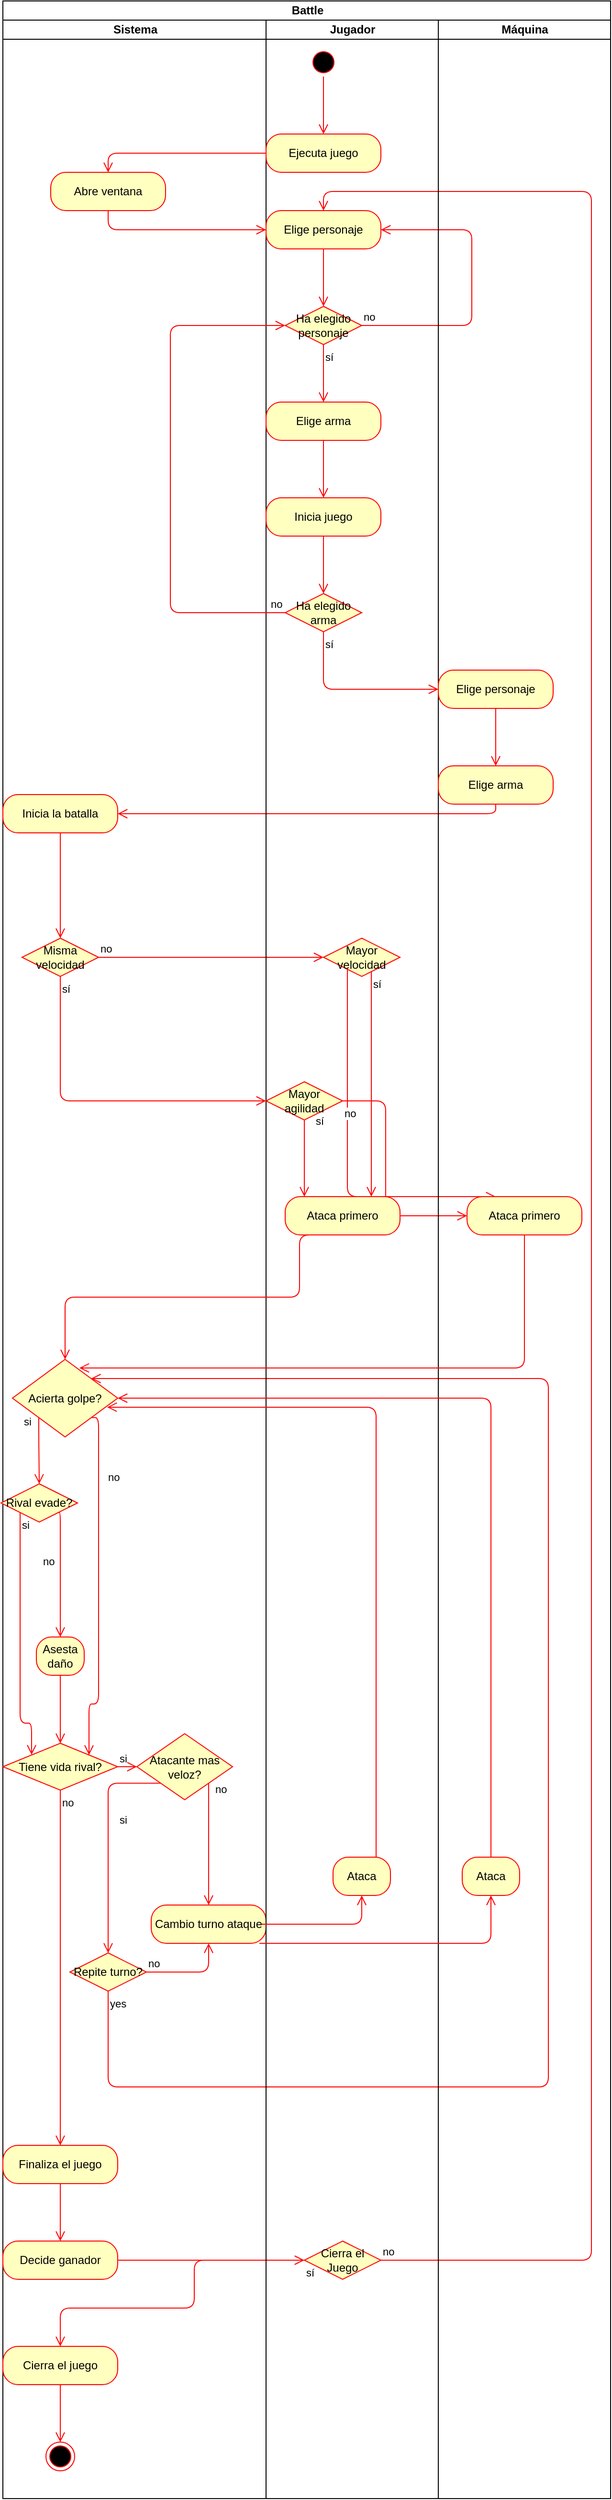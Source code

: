 <mxfile version="14.6.3" type="device"><diagram id="pxODHPGVUQoH9kyLXu5o" name="Page-1"><mxGraphModel dx="2591" dy="2391" grid="1" gridSize="10" guides="1" tooltips="1" connect="1" arrows="1" fold="1" page="1" pageScale="1" pageWidth="1169" pageHeight="827" math="0" shadow="0"><root><mxCell id="0"/><mxCell id="1" parent="0"/><mxCell id="GdMVYTMZBRr1vW6U2CkV-1" value="Battle" style="swimlane;html=1;childLayout=stackLayout;resizeParent=1;resizeParentMax=0;startSize=20;" parent="1" vertex="1"><mxGeometry x="-678" y="-1640" width="635" height="2609" as="geometry"/></mxCell><mxCell id="GdMVYTMZBRr1vW6U2CkV-63" value="" style="edgeStyle=orthogonalEdgeStyle;html=1;verticalAlign=bottom;endArrow=open;endSize=8;strokeColor=#ff0000;" parent="GdMVYTMZBRr1vW6U2CkV-1" source="GdMVYTMZBRr1vW6U2CkV-10" target="GdMVYTMZBRr1vW6U2CkV-41" edge="1"><mxGeometry relative="1" as="geometry"><mxPoint x="60" y="2440" as="targetPoint"/></mxGeometry></mxCell><mxCell id="GdMVYTMZBRr1vW6U2CkV-64" value="sí" style="edgeStyle=orthogonalEdgeStyle;html=1;align=left;verticalAlign=top;endArrow=open;endSize=8;strokeColor=#ff0000;entryX=0.5;entryY=0;entryDx=0;entryDy=0;" parent="GdMVYTMZBRr1vW6U2CkV-1" source="GdMVYTMZBRr1vW6U2CkV-41" target="GdMVYTMZBRr1vW6U2CkV-12" edge="1"><mxGeometry x="-1" relative="1" as="geometry"><mxPoint x="200" y="2440" as="targetPoint"/><Array as="points"><mxPoint x="200" y="2410"/><mxPoint x="60" y="2410"/></Array></mxGeometry></mxCell><mxCell id="GdMVYTMZBRr1vW6U2CkV-53" value="" style="edgeStyle=orthogonalEdgeStyle;html=1;verticalAlign=bottom;endArrow=open;endSize=8;strokeColor=#ff0000;" parent="GdMVYTMZBRr1vW6U2CkV-1" source="GdMVYTMZBRr1vW6U2CkV-17" target="GdMVYTMZBRr1vW6U2CkV-3" edge="1"><mxGeometry relative="1" as="geometry"><mxPoint x="120" y="209" as="targetPoint"/><Array as="points"><mxPoint x="110" y="159"/></Array></mxGeometry></mxCell><mxCell id="GdMVYTMZBRr1vW6U2CkV-54" value="" style="edgeStyle=orthogonalEdgeStyle;html=1;verticalAlign=bottom;endArrow=open;endSize=8;strokeColor=#ff0000;entryX=0;entryY=0.5;entryDx=0;entryDy=0;" parent="GdMVYTMZBRr1vW6U2CkV-1" source="GdMVYTMZBRr1vW6U2CkV-3" target="GdMVYTMZBRr1vW6U2CkV-18" edge="1"><mxGeometry relative="1" as="geometry"><mxPoint x="60" y="289" as="targetPoint"/><Array as="points"><mxPoint x="110" y="239"/></Array></mxGeometry></mxCell><mxCell id="GdMVYTMZBRr1vW6U2CkV-55" value="sí" style="edgeStyle=orthogonalEdgeStyle;html=1;align=left;verticalAlign=top;endArrow=open;endSize=8;strokeColor=#ff0000;entryX=0;entryY=0.5;entryDx=0;entryDy=0;" parent="GdMVYTMZBRr1vW6U2CkV-1" source="GdMVYTMZBRr1vW6U2CkV-30" target="GdMVYTMZBRr1vW6U2CkV-44" edge="1"><mxGeometry x="-1" relative="1" as="geometry"><mxPoint x="260" y="819" as="targetPoint"/><Array as="points"><mxPoint x="335" y="719"/></Array></mxGeometry></mxCell><mxCell id="GdMVYTMZBRr1vW6U2CkV-56" value="no" style="edgeStyle=orthogonalEdgeStyle;html=1;align=left;verticalAlign=bottom;endArrow=open;endSize=8;strokeColor=#ff0000;entryX=0;entryY=0.5;entryDx=0;entryDy=0;" parent="GdMVYTMZBRr1vW6U2CkV-1" source="GdMVYTMZBRr1vW6U2CkV-6" target="GdMVYTMZBRr1vW6U2CkV-32" edge="1"><mxGeometry x="-1" relative="1" as="geometry"><mxPoint x="140" y="1059" as="targetPoint"/></mxGeometry></mxCell><mxCell id="GdMVYTMZBRr1vW6U2CkV-57" value="no" style="edgeStyle=orthogonalEdgeStyle;html=1;align=left;verticalAlign=bottom;endArrow=open;endSize=8;strokeColor=#ff0000;entryX=0.25;entryY=0;entryDx=0;entryDy=0;" parent="GdMVYTMZBRr1vW6U2CkV-1" source="GdMVYTMZBRr1vW6U2CkV-32" target="GdMVYTMZBRr1vW6U2CkV-48" edge="1"><mxGeometry x="-1" y="14" relative="1" as="geometry"><mxPoint x="360" y="1189" as="targetPoint"/><Array as="points"><mxPoint x="360" y="999"/><mxPoint x="360" y="1249"/></Array><mxPoint x="-10" y="4" as="offset"/></mxGeometry></mxCell><mxCell id="GdMVYTMZBRr1vW6U2CkV-58" value="no" style="edgeStyle=orthogonalEdgeStyle;html=1;align=left;verticalAlign=top;endArrow=open;endSize=8;strokeColor=#ff0000;" parent="GdMVYTMZBRr1vW6U2CkV-1" source="GdMVYTMZBRr1vW6U2CkV-35" target="GdMVYTMZBRr1vW6U2CkV-48" edge="1"><mxGeometry x="-1" relative="1" as="geometry"><mxPoint x="310" y="1219" as="targetPoint"/><Array as="points"><mxPoint x="400" y="1149"/></Array></mxGeometry></mxCell><mxCell id="GdMVYTMZBRr1vW6U2CkV-47" value="" style="edgeStyle=orthogonalEdgeStyle;html=1;verticalAlign=bottom;endArrow=open;endSize=8;strokeColor=#ff0000;entryX=1;entryY=0.5;entryDx=0;entryDy=0;" parent="GdMVYTMZBRr1vW6U2CkV-1" source="GdMVYTMZBRr1vW6U2CkV-46" target="GdMVYTMZBRr1vW6U2CkV-4" edge="1"><mxGeometry relative="1" as="geometry"><mxPoint x="150" y="889" as="targetPoint"/><Array as="points"><mxPoint x="340" y="849"/><mxPoint x="120" y="849"/></Array></mxGeometry></mxCell><mxCell id="GdMVYTMZBRr1vW6U2CkV-2" value="Sistema" style="swimlane;html=1;startSize=20;" parent="GdMVYTMZBRr1vW6U2CkV-1" vertex="1"><mxGeometry y="20" width="275" height="2589" as="geometry"/></mxCell><mxCell id="GdMVYTMZBRr1vW6U2CkV-3" value="Abre ventana" style="rounded=1;whiteSpace=wrap;html=1;arcSize=40;fontColor=#000000;fillColor=#ffffc0;strokeColor=#ff0000;" parent="GdMVYTMZBRr1vW6U2CkV-2" vertex="1"><mxGeometry x="50" y="159" width="120" height="40" as="geometry"/></mxCell><mxCell id="GdMVYTMZBRr1vW6U2CkV-4" value="Inicia la batalla" style="rounded=1;whiteSpace=wrap;html=1;arcSize=40;fontColor=#000000;fillColor=#ffffc0;strokeColor=#ff0000;" parent="GdMVYTMZBRr1vW6U2CkV-2" vertex="1"><mxGeometry y="809" width="120" height="40" as="geometry"/></mxCell><mxCell id="GdMVYTMZBRr1vW6U2CkV-5" value="" style="edgeStyle=orthogonalEdgeStyle;html=1;verticalAlign=bottom;endArrow=open;endSize=8;strokeColor=#ff0000;entryX=0.5;entryY=0;entryDx=0;entryDy=0;" parent="GdMVYTMZBRr1vW6U2CkV-2" source="GdMVYTMZBRr1vW6U2CkV-4" target="GdMVYTMZBRr1vW6U2CkV-6" edge="1"><mxGeometry relative="1" as="geometry"><mxPoint x="60" y="1009" as="targetPoint"/></mxGeometry></mxCell><mxCell id="GdMVYTMZBRr1vW6U2CkV-6" value="Misma&lt;br&gt;velocidad" style="rhombus;whiteSpace=wrap;html=1;fillColor=#ffffc0;strokeColor=#ff0000;" parent="GdMVYTMZBRr1vW6U2CkV-2" vertex="1"><mxGeometry x="20" y="959" width="80" height="40" as="geometry"/></mxCell><mxCell id="GdMVYTMZBRr1vW6U2CkV-8" value="Finaliza el juego" style="rounded=1;whiteSpace=wrap;html=1;arcSize=40;fontColor=#000000;fillColor=#ffffc0;strokeColor=#ff0000;" parent="GdMVYTMZBRr1vW6U2CkV-2" vertex="1"><mxGeometry y="2220" width="120" height="40" as="geometry"/></mxCell><mxCell id="GdMVYTMZBRr1vW6U2CkV-9" value="" style="edgeStyle=orthogonalEdgeStyle;html=1;verticalAlign=bottom;endArrow=open;endSize=8;strokeColor=#ff0000;" parent="GdMVYTMZBRr1vW6U2CkV-2" source="GdMVYTMZBRr1vW6U2CkV-8" edge="1"><mxGeometry relative="1" as="geometry"><mxPoint x="60" y="2320" as="targetPoint"/></mxGeometry></mxCell><mxCell id="GdMVYTMZBRr1vW6U2CkV-10" value="Decide ganador" style="rounded=1;whiteSpace=wrap;html=1;arcSize=40;fontColor=#000000;fillColor=#ffffc0;strokeColor=#ff0000;" parent="GdMVYTMZBRr1vW6U2CkV-2" vertex="1"><mxGeometry y="2320" width="120" height="40" as="geometry"/></mxCell><mxCell id="GdMVYTMZBRr1vW6U2CkV-11" value="" style="ellipse;html=1;shape=endState;fillColor=#000000;strokeColor=#ff0000;" parent="GdMVYTMZBRr1vW6U2CkV-2" vertex="1"><mxGeometry x="45" y="2530" width="30" height="30" as="geometry"/></mxCell><mxCell id="GdMVYTMZBRr1vW6U2CkV-12" value="Cierra el juego" style="rounded=1;whiteSpace=wrap;html=1;arcSize=40;fontColor=#000000;fillColor=#ffffc0;strokeColor=#ff0000;" parent="GdMVYTMZBRr1vW6U2CkV-2" vertex="1"><mxGeometry y="2430" width="120" height="40" as="geometry"/></mxCell><mxCell id="GdMVYTMZBRr1vW6U2CkV-13" value="" style="edgeStyle=orthogonalEdgeStyle;html=1;verticalAlign=bottom;endArrow=open;endSize=8;strokeColor=#ff0000;" parent="GdMVYTMZBRr1vW6U2CkV-2" source="GdMVYTMZBRr1vW6U2CkV-12" edge="1"><mxGeometry relative="1" as="geometry"><mxPoint x="60" y="2530" as="targetPoint"/></mxGeometry></mxCell><mxCell id="GdMVYTMZBRr1vW6U2CkV-67" style="edgeStyle=orthogonalEdgeStyle;rounded=0;orthogonalLoop=1;jettySize=auto;html=1;exitX=0.5;exitY=1;exitDx=0;exitDy=0;" parent="GdMVYTMZBRr1vW6U2CkV-2" source="GdMVYTMZBRr1vW6U2CkV-6" target="GdMVYTMZBRr1vW6U2CkV-6" edge="1"><mxGeometry relative="1" as="geometry"/></mxCell><mxCell id="GdMVYTMZBRr1vW6U2CkV-79" value="Acierta golpe?" style="rhombus;whiteSpace=wrap;html=1;fillColor=#ffffc0;strokeColor=#ff0000;" parent="GdMVYTMZBRr1vW6U2CkV-2" vertex="1"><mxGeometry x="10" y="1399" width="110" height="81" as="geometry"/></mxCell><mxCell id="GdMVYTMZBRr1vW6U2CkV-92" value="Asesta daño" style="rounded=1;whiteSpace=wrap;html=1;arcSize=40;fontColor=#000000;fillColor=#ffffc0;strokeColor=#ff0000;" parent="GdMVYTMZBRr1vW6U2CkV-2" vertex="1"><mxGeometry x="35" y="1689" width="50" height="40" as="geometry"/></mxCell><mxCell id="GdMVYTMZBRr1vW6U2CkV-94" value="Tiene vida rival?" style="rhombus;whiteSpace=wrap;html=1;fillColor=#ffffc0;strokeColor=#ff0000;" parent="GdMVYTMZBRr1vW6U2CkV-2" vertex="1"><mxGeometry y="1800" width="120" height="49" as="geometry"/></mxCell><mxCell id="GdMVYTMZBRr1vW6U2CkV-96" value="no" style="edgeStyle=orthogonalEdgeStyle;html=1;align=left;verticalAlign=top;endArrow=open;endSize=8;strokeColor=#ff0000;entryX=0.5;entryY=0;entryDx=0;entryDy=0;" parent="GdMVYTMZBRr1vW6U2CkV-2" source="GdMVYTMZBRr1vW6U2CkV-94" target="GdMVYTMZBRr1vW6U2CkV-8" edge="1"><mxGeometry x="-1" relative="1" as="geometry"><mxPoint x="75" y="1909" as="targetPoint"/></mxGeometry></mxCell><mxCell id="GdMVYTMZBRr1vW6U2CkV-93" value="" style="edgeStyle=orthogonalEdgeStyle;html=1;verticalAlign=bottom;endArrow=open;endSize=8;strokeColor=#ff0000;entryX=0.5;entryY=0;entryDx=0;entryDy=0;" parent="GdMVYTMZBRr1vW6U2CkV-2" source="GdMVYTMZBRr1vW6U2CkV-92" target="GdMVYTMZBRr1vW6U2CkV-94" edge="1"><mxGeometry relative="1" as="geometry"><mxPoint x="90" y="1779" as="targetPoint"/><Array as="points"><mxPoint x="60" y="1779"/><mxPoint x="60" y="1779"/></Array></mxGeometry></mxCell><mxCell id="GdMVYTMZBRr1vW6U2CkV-85" value="no" style="edgeStyle=orthogonalEdgeStyle;html=1;align=left;verticalAlign=bottom;endArrow=open;endSize=8;strokeColor=#ff0000;exitX=1;exitY=1;exitDx=0;exitDy=0;entryX=1;entryY=0;entryDx=0;entryDy=0;" parent="GdMVYTMZBRr1vW6U2CkV-2" source="GdMVYTMZBRr1vW6U2CkV-79" target="GdMVYTMZBRr1vW6U2CkV-94" edge="1"><mxGeometry x="-0.576" y="8" relative="1" as="geometry"><mxPoint x="203" y="1759" as="targetPoint"/><mxPoint x="450" y="1649" as="sourcePoint"/><Array as="points"><mxPoint x="100" y="1460"/><mxPoint x="100" y="1759"/><mxPoint x="90" y="1759"/></Array><mxPoint as="offset"/></mxGeometry></mxCell><mxCell id="GdMVYTMZBRr1vW6U2CkV-97" value="Atacante mas veloz?" style="rhombus;whiteSpace=wrap;html=1;fillColor=#ffffc0;strokeColor=#ff0000;" parent="GdMVYTMZBRr1vW6U2CkV-2" vertex="1"><mxGeometry x="140" y="1790" width="100" height="69" as="geometry"/></mxCell><mxCell id="GdMVYTMZBRr1vW6U2CkV-95" value="si" style="edgeStyle=orthogonalEdgeStyle;html=1;align=left;verticalAlign=bottom;endArrow=open;endSize=8;strokeColor=#ff0000;entryX=0;entryY=0.5;entryDx=0;entryDy=0;" parent="GdMVYTMZBRr1vW6U2CkV-2" source="GdMVYTMZBRr1vW6U2CkV-94" target="GdMVYTMZBRr1vW6U2CkV-97" edge="1"><mxGeometry x="-1" relative="1" as="geometry"><mxPoint x="260" y="1829" as="targetPoint"/><Array as="points"><mxPoint x="140" y="1825"/><mxPoint x="140" y="1825"/></Array></mxGeometry></mxCell><mxCell id="GdMVYTMZBRr1vW6U2CkV-102" value="Cambio turno ataque" style="rounded=1;whiteSpace=wrap;html=1;arcSize=40;fontColor=#000000;fillColor=#ffffc0;strokeColor=#ff0000;" parent="GdMVYTMZBRr1vW6U2CkV-2" vertex="1"><mxGeometry x="155" y="1969" width="120" height="40" as="geometry"/></mxCell><mxCell id="GdMVYTMZBRr1vW6U2CkV-98" value="no" style="edgeStyle=orthogonalEdgeStyle;html=1;align=left;verticalAlign=bottom;endArrow=open;endSize=8;strokeColor=#ff0000;exitX=1;exitY=1;exitDx=0;exitDy=0;" parent="GdMVYTMZBRr1vW6U2CkV-2" source="GdMVYTMZBRr1vW6U2CkV-97" target="GdMVYTMZBRr1vW6U2CkV-102" edge="1"><mxGeometry x="-0.766" y="5" relative="1" as="geometry"><mxPoint x="215" y="1989" as="targetPoint"/><Array as="points"><mxPoint x="215" y="1969"/></Array><mxPoint as="offset"/></mxGeometry></mxCell><mxCell id="GdMVYTMZBRr1vW6U2CkV-109" value="Repite turno?" style="rhombus;whiteSpace=wrap;html=1;fillColor=#ffffc0;strokeColor=#ff0000;" parent="GdMVYTMZBRr1vW6U2CkV-2" vertex="1"><mxGeometry x="70" y="2019" width="80" height="40" as="geometry"/></mxCell><mxCell id="GdMVYTMZBRr1vW6U2CkV-110" value="no" style="edgeStyle=orthogonalEdgeStyle;html=1;align=left;verticalAlign=bottom;endArrow=open;endSize=8;strokeColor=#ff0000;entryX=0.5;entryY=1;entryDx=0;entryDy=0;" parent="GdMVYTMZBRr1vW6U2CkV-2" source="GdMVYTMZBRr1vW6U2CkV-109" target="GdMVYTMZBRr1vW6U2CkV-102" edge="1"><mxGeometry x="-1" relative="1" as="geometry"><mxPoint x="250" y="2019" as="targetPoint"/></mxGeometry></mxCell><mxCell id="GdMVYTMZBRr1vW6U2CkV-111" value="yes" style="edgeStyle=orthogonalEdgeStyle;html=1;align=left;verticalAlign=top;endArrow=open;endSize=8;strokeColor=#ff0000;" parent="GdMVYTMZBRr1vW6U2CkV-2" source="GdMVYTMZBRr1vW6U2CkV-109" target="GdMVYTMZBRr1vW6U2CkV-79" edge="1"><mxGeometry x="-1" relative="1" as="geometry"><mxPoint x="560" y="1429" as="targetPoint"/><Array as="points"><mxPoint x="110" y="2159"/><mxPoint x="570" y="2159"/><mxPoint x="570" y="1419"/></Array><mxPoint as="offset"/></mxGeometry></mxCell><mxCell id="GdMVYTMZBRr1vW6U2CkV-99" value="si" style="edgeStyle=orthogonalEdgeStyle;html=1;align=left;verticalAlign=top;endArrow=open;endSize=8;strokeColor=#ff0000;exitX=0;exitY=1;exitDx=0;exitDy=0;" parent="GdMVYTMZBRr1vW6U2CkV-2" source="GdMVYTMZBRr1vW6U2CkV-97" target="GdMVYTMZBRr1vW6U2CkV-109" edge="1"><mxGeometry x="-0.309" y="10" relative="1" as="geometry"><mxPoint x="110" y="2019" as="targetPoint"/><Array as="points"><mxPoint x="110" y="1842"/><mxPoint x="110" y="1959"/></Array><mxPoint as="offset"/></mxGeometry></mxCell><mxCell id="GdMVYTMZBRr1vW6U2CkV-14" value="Jugador" style="swimlane;html=1;startSize=20;" parent="GdMVYTMZBRr1vW6U2CkV-1" vertex="1"><mxGeometry x="275" y="20" width="180" height="2589" as="geometry"/></mxCell><mxCell id="GdMVYTMZBRr1vW6U2CkV-15" value="" style="ellipse;html=1;shape=startState;fillColor=#000000;strokeColor=#ff0000;" parent="GdMVYTMZBRr1vW6U2CkV-14" vertex="1"><mxGeometry x="45" y="29" width="30" height="30" as="geometry"/></mxCell><mxCell id="GdMVYTMZBRr1vW6U2CkV-16" value="" style="edgeStyle=orthogonalEdgeStyle;html=1;verticalAlign=bottom;endArrow=open;endSize=8;strokeColor=#ff0000;" parent="GdMVYTMZBRr1vW6U2CkV-14" source="GdMVYTMZBRr1vW6U2CkV-15" edge="1"><mxGeometry relative="1" as="geometry"><mxPoint x="60" y="119" as="targetPoint"/></mxGeometry></mxCell><mxCell id="GdMVYTMZBRr1vW6U2CkV-17" value="Ejecuta juego" style="rounded=1;whiteSpace=wrap;html=1;arcSize=40;fontColor=#000000;fillColor=#ffffc0;strokeColor=#ff0000;" parent="GdMVYTMZBRr1vW6U2CkV-14" vertex="1"><mxGeometry y="119" width="120" height="40" as="geometry"/></mxCell><mxCell id="GdMVYTMZBRr1vW6U2CkV-18" value="Elige personaje" style="rounded=1;whiteSpace=wrap;html=1;arcSize=40;fontColor=#000000;fillColor=#ffffc0;strokeColor=#ff0000;" parent="GdMVYTMZBRr1vW6U2CkV-14" vertex="1"><mxGeometry y="199" width="120" height="40" as="geometry"/></mxCell><mxCell id="GdMVYTMZBRr1vW6U2CkV-19" value="" style="edgeStyle=orthogonalEdgeStyle;html=1;verticalAlign=bottom;endArrow=open;endSize=8;strokeColor=#ff0000;" parent="GdMVYTMZBRr1vW6U2CkV-14" source="GdMVYTMZBRr1vW6U2CkV-18" edge="1"><mxGeometry relative="1" as="geometry"><mxPoint x="60" y="299" as="targetPoint"/></mxGeometry></mxCell><mxCell id="GdMVYTMZBRr1vW6U2CkV-22" value="Ha elegido&lt;br&gt;personaje" style="rhombus;whiteSpace=wrap;html=1;fillColor=#ffffc0;strokeColor=#ff0000;" parent="GdMVYTMZBRr1vW6U2CkV-14" vertex="1"><mxGeometry x="20" y="299" width="80" height="40" as="geometry"/></mxCell><mxCell id="GdMVYTMZBRr1vW6U2CkV-23" value="no" style="edgeStyle=orthogonalEdgeStyle;html=1;align=left;verticalAlign=bottom;endArrow=open;endSize=8;strokeColor=#ff0000;entryX=1;entryY=0.5;entryDx=0;entryDy=0;" parent="GdMVYTMZBRr1vW6U2CkV-14" source="GdMVYTMZBRr1vW6U2CkV-22" target="GdMVYTMZBRr1vW6U2CkV-18" edge="1"><mxGeometry x="-1" relative="1" as="geometry"><mxPoint x="145" y="209" as="targetPoint"/><Array as="points"><mxPoint x="215" y="319"/><mxPoint x="215" y="219"/></Array></mxGeometry></mxCell><mxCell id="GdMVYTMZBRr1vW6U2CkV-24" value="sí" style="edgeStyle=orthogonalEdgeStyle;html=1;align=left;verticalAlign=top;endArrow=open;endSize=8;strokeColor=#ff0000;entryX=0.5;entryY=0;entryDx=0;entryDy=0;" parent="GdMVYTMZBRr1vW6U2CkV-14" source="GdMVYTMZBRr1vW6U2CkV-22" target="GdMVYTMZBRr1vW6U2CkV-65" edge="1"><mxGeometry x="-1" relative="1" as="geometry"><mxPoint x="60" y="389" as="targetPoint"/></mxGeometry></mxCell><mxCell id="GdMVYTMZBRr1vW6U2CkV-25" value="Inicia juego" style="rounded=1;whiteSpace=wrap;html=1;arcSize=40;fontColor=#000000;fillColor=#ffffc0;strokeColor=#ff0000;" parent="GdMVYTMZBRr1vW6U2CkV-14" vertex="1"><mxGeometry y="499" width="120" height="40" as="geometry"/></mxCell><mxCell id="GdMVYTMZBRr1vW6U2CkV-26" value="" style="edgeStyle=orthogonalEdgeStyle;html=1;verticalAlign=bottom;endArrow=open;endSize=8;strokeColor=#ff0000;" parent="GdMVYTMZBRr1vW6U2CkV-14" source="GdMVYTMZBRr1vW6U2CkV-25" edge="1"><mxGeometry relative="1" as="geometry"><mxPoint x="60" y="599" as="targetPoint"/></mxGeometry></mxCell><mxCell id="GdMVYTMZBRr1vW6U2CkV-30" value="Ha elegido&lt;br&gt;arma" style="rhombus;whiteSpace=wrap;html=1;fillColor=#ffffc0;strokeColor=#ff0000;" parent="GdMVYTMZBRr1vW6U2CkV-14" vertex="1"><mxGeometry x="20" y="599" width="80" height="40" as="geometry"/></mxCell><mxCell id="GdMVYTMZBRr1vW6U2CkV-31" value="no" style="edgeStyle=orthogonalEdgeStyle;html=1;align=left;verticalAlign=bottom;endArrow=open;endSize=8;strokeColor=#ff0000;entryX=0;entryY=0.5;entryDx=0;entryDy=0;" parent="GdMVYTMZBRr1vW6U2CkV-14" source="GdMVYTMZBRr1vW6U2CkV-30" target="GdMVYTMZBRr1vW6U2CkV-22" edge="1"><mxGeometry x="-0.935" relative="1" as="geometry"><mxPoint y="319" as="targetPoint"/><Array as="points"><mxPoint x="-100" y="619"/><mxPoint x="-100" y="319"/></Array><mxPoint as="offset"/></mxGeometry></mxCell><mxCell id="GdMVYTMZBRr1vW6U2CkV-32" value="Mayor&lt;br&gt;velocidad" style="rhombus;whiteSpace=wrap;html=1;fillColor=#ffffc0;strokeColor=#ff0000;" parent="GdMVYTMZBRr1vW6U2CkV-14" vertex="1"><mxGeometry x="60" y="959" width="80" height="40" as="geometry"/></mxCell><mxCell id="GdMVYTMZBRr1vW6U2CkV-33" value="sí" style="edgeStyle=orthogonalEdgeStyle;html=1;align=left;verticalAlign=top;endArrow=open;endSize=8;strokeColor=#ff0000;entryX=0.75;entryY=0;entryDx=0;entryDy=0;" parent="GdMVYTMZBRr1vW6U2CkV-14" source="GdMVYTMZBRr1vW6U2CkV-32" target="GdMVYTMZBRr1vW6U2CkV-34" edge="1"><mxGeometry x="-1" relative="1" as="geometry"><mxPoint x="102" y="1209" as="targetPoint"/><Array as="points"><mxPoint x="110" y="1119"/><mxPoint x="110" y="1119"/></Array></mxGeometry></mxCell><mxCell id="GdMVYTMZBRr1vW6U2CkV-34" value="Ataca primero" style="rounded=1;whiteSpace=wrap;html=1;arcSize=40;fontColor=#000000;fillColor=#ffffc0;strokeColor=#ff0000;" parent="GdMVYTMZBRr1vW6U2CkV-14" vertex="1"><mxGeometry x="20" y="1229" width="120" height="40" as="geometry"/></mxCell><mxCell id="GdMVYTMZBRr1vW6U2CkV-35" value="Mayor&lt;br&gt;agilidad" style="rhombus;whiteSpace=wrap;html=1;fillColor=#ffffc0;strokeColor=#ff0000;" parent="GdMVYTMZBRr1vW6U2CkV-14" vertex="1"><mxGeometry y="1109" width="80" height="40" as="geometry"/></mxCell><mxCell id="GdMVYTMZBRr1vW6U2CkV-36" value="sí" style="edgeStyle=orthogonalEdgeStyle;html=1;align=left;verticalAlign=bottom;endArrow=open;endSize=8;strokeColor=#ff0000;" parent="GdMVYTMZBRr1vW6U2CkV-14" source="GdMVYTMZBRr1vW6U2CkV-35" edge="1"><mxGeometry x="-0.75" y="10" relative="1" as="geometry"><mxPoint x="40" y="1229" as="targetPoint"/><Array as="points"><mxPoint x="40" y="1189"/><mxPoint x="40" y="1189"/></Array><mxPoint as="offset"/></mxGeometry></mxCell><mxCell id="GdMVYTMZBRr1vW6U2CkV-41" value="Cierra el&lt;br&gt;Juego" style="rhombus;whiteSpace=wrap;html=1;fillColor=#ffffc0;strokeColor=#ff0000;" parent="GdMVYTMZBRr1vW6U2CkV-14" vertex="1"><mxGeometry x="40" y="2320" width="80" height="40" as="geometry"/></mxCell><mxCell id="GdMVYTMZBRr1vW6U2CkV-42" value="no" style="edgeStyle=orthogonalEdgeStyle;html=1;align=left;verticalAlign=bottom;endArrow=open;endSize=8;strokeColor=#ff0000;entryX=0.5;entryY=0;entryDx=0;entryDy=0;" parent="GdMVYTMZBRr1vW6U2CkV-14" source="GdMVYTMZBRr1vW6U2CkV-41" target="GdMVYTMZBRr1vW6U2CkV-18" edge="1"><mxGeometry x="-1" relative="1" as="geometry"><mxPoint x="270" y="191" as="targetPoint"/><Array as="points"><mxPoint x="340" y="2340"/><mxPoint x="340" y="179"/><mxPoint x="60" y="179"/></Array></mxGeometry></mxCell><mxCell id="GdMVYTMZBRr1vW6U2CkV-65" value="Elige arma" style="rounded=1;whiteSpace=wrap;html=1;arcSize=40;fontColor=#000000;fillColor=#ffffc0;strokeColor=#ff0000;" parent="GdMVYTMZBRr1vW6U2CkV-14" vertex="1"><mxGeometry y="399" width="120" height="40" as="geometry"/></mxCell><mxCell id="GdMVYTMZBRr1vW6U2CkV-66" value="" style="edgeStyle=orthogonalEdgeStyle;html=1;verticalAlign=bottom;endArrow=open;endSize=8;strokeColor=#ff0000;exitX=0.5;exitY=1;exitDx=0;exitDy=0;entryX=0.5;entryY=0;entryDx=0;entryDy=0;" parent="GdMVYTMZBRr1vW6U2CkV-14" source="GdMVYTMZBRr1vW6U2CkV-65" target="GdMVYTMZBRr1vW6U2CkV-25" edge="1"><mxGeometry relative="1" as="geometry"><mxPoint x="60" y="469" as="targetPoint"/><mxPoint x="60" y="449" as="sourcePoint"/><Array as="points"/></mxGeometry></mxCell><mxCell id="GdMVYTMZBRr1vW6U2CkV-104" value="" style="edgeStyle=orthogonalEdgeStyle;html=1;verticalAlign=bottom;endArrow=open;endSize=8;strokeColor=#ff0000;entryX=0.5;entryY=1;entryDx=0;entryDy=0;" parent="GdMVYTMZBRr1vW6U2CkV-14" target="GdMVYTMZBRr1vW6U2CkV-105" edge="1"><mxGeometry relative="1" as="geometry"><mxPoint x="105" y="1959" as="targetPoint"/><mxPoint x="-5" y="1989" as="sourcePoint"/><Array as="points"><mxPoint x="100" y="1989"/></Array></mxGeometry></mxCell><mxCell id="GdMVYTMZBRr1vW6U2CkV-105" value="Ataca" style="rounded=1;whiteSpace=wrap;html=1;arcSize=40;fontColor=#000000;fillColor=#ffffc0;strokeColor=#ff0000;" parent="GdMVYTMZBRr1vW6U2CkV-14" vertex="1"><mxGeometry x="70" y="1919" width="60" height="40" as="geometry"/></mxCell><mxCell id="GdMVYTMZBRr1vW6U2CkV-43" value="Máquina" style="swimlane;html=1;startSize=20;" parent="GdMVYTMZBRr1vW6U2CkV-1" vertex="1"><mxGeometry x="455" y="20" width="180" height="2589" as="geometry"/></mxCell><mxCell id="GdMVYTMZBRr1vW6U2CkV-44" value="Elige personaje" style="rounded=1;whiteSpace=wrap;html=1;arcSize=40;fontColor=#000000;fillColor=#ffffc0;strokeColor=#ff0000;" parent="GdMVYTMZBRr1vW6U2CkV-43" vertex="1"><mxGeometry y="679" width="120" height="40" as="geometry"/></mxCell><mxCell id="GdMVYTMZBRr1vW6U2CkV-45" value="" style="edgeStyle=orthogonalEdgeStyle;html=1;verticalAlign=bottom;endArrow=open;endSize=8;strokeColor=#ff0000;entryX=0.5;entryY=0;entryDx=0;entryDy=0;" parent="GdMVYTMZBRr1vW6U2CkV-43" source="GdMVYTMZBRr1vW6U2CkV-44" target="GdMVYTMZBRr1vW6U2CkV-46" edge="1"><mxGeometry relative="1" as="geometry"><mxPoint x="60" y="809" as="targetPoint"/></mxGeometry></mxCell><mxCell id="GdMVYTMZBRr1vW6U2CkV-46" value="Elige arma" style="rounded=1;whiteSpace=wrap;html=1;arcSize=40;fontColor=#000000;fillColor=#ffffc0;strokeColor=#ff0000;" parent="GdMVYTMZBRr1vW6U2CkV-43" vertex="1"><mxGeometry y="779" width="120" height="40" as="geometry"/></mxCell><mxCell id="GdMVYTMZBRr1vW6U2CkV-48" value="Ataca primero" style="rounded=1;whiteSpace=wrap;html=1;arcSize=40;fontColor=#000000;fillColor=#ffffc0;strokeColor=#ff0000;" parent="GdMVYTMZBRr1vW6U2CkV-43" vertex="1"><mxGeometry x="30" y="1229" width="120" height="40" as="geometry"/></mxCell><mxCell id="GdMVYTMZBRr1vW6U2CkV-107" value="Ataca" style="rounded=1;whiteSpace=wrap;html=1;arcSize=40;fontColor=#000000;fillColor=#ffffc0;strokeColor=#ff0000;" parent="GdMVYTMZBRr1vW6U2CkV-43" vertex="1"><mxGeometry x="25" y="1919" width="60" height="40" as="geometry"/></mxCell><mxCell id="GdMVYTMZBRr1vW6U2CkV-83" value="" style="edgeStyle=orthogonalEdgeStyle;html=1;verticalAlign=bottom;endArrow=open;endSize=8;strokeColor=#ff0000;exitX=0.5;exitY=1;exitDx=0;exitDy=0;entryX=0.636;entryY=0.111;entryDx=0;entryDy=0;entryPerimeter=0;" parent="GdMVYTMZBRr1vW6U2CkV-1" source="GdMVYTMZBRr1vW6U2CkV-48" target="GdMVYTMZBRr1vW6U2CkV-79" edge="1"><mxGeometry relative="1" as="geometry"><mxPoint x="260" y="1379" as="targetPoint"/><mxPoint x="210" y="1299" as="sourcePoint"/><Array as="points"><mxPoint x="545" y="1428"/></Array></mxGeometry></mxCell><mxCell id="GdMVYTMZBRr1vW6U2CkV-82" value="" style="edgeStyle=orthogonalEdgeStyle;html=1;verticalAlign=bottom;endArrow=open;endSize=8;strokeColor=#ff0000;exitX=0.5;exitY=1;exitDx=0;exitDy=0;entryX=0.5;entryY=0;entryDx=0;entryDy=0;" parent="GdMVYTMZBRr1vW6U2CkV-1" source="GdMVYTMZBRr1vW6U2CkV-34" target="GdMVYTMZBRr1vW6U2CkV-79" edge="1"><mxGeometry relative="1" as="geometry"><mxPoint x="20" y="1359" as="targetPoint"/><mxPoint x="219" y="1309" as="sourcePoint"/><Array as="points"><mxPoint x="310" y="1354"/><mxPoint x="65" y="1354"/></Array></mxGeometry></mxCell><mxCell id="GdMVYTMZBRr1vW6U2CkV-103" value="" style="edgeStyle=orthogonalEdgeStyle;html=1;verticalAlign=bottom;endArrow=open;endSize=8;strokeColor=#ff0000;exitX=0.942;exitY=1;exitDx=0;exitDy=0;exitPerimeter=0;entryX=0.5;entryY=1;entryDx=0;entryDy=0;" parent="GdMVYTMZBRr1vW6U2CkV-1" source="GdMVYTMZBRr1vW6U2CkV-102" target="GdMVYTMZBRr1vW6U2CkV-107" edge="1"><mxGeometry relative="1" as="geometry"><mxPoint x="510" y="2009" as="targetPoint"/><Array as="points"><mxPoint x="510" y="2029"/></Array></mxGeometry></mxCell><mxCell id="GdMVYTMZBRr1vW6U2CkV-106" value="" style="edgeStyle=orthogonalEdgeStyle;html=1;verticalAlign=bottom;endArrow=open;endSize=8;strokeColor=#ff0000;entryX=0.9;entryY=0.617;entryDx=0;entryDy=0;entryPerimeter=0;" parent="GdMVYTMZBRr1vW6U2CkV-1" source="GdMVYTMZBRr1vW6U2CkV-105" target="GdMVYTMZBRr1vW6U2CkV-79" edge="1"><mxGeometry relative="1" as="geometry"><mxPoint x="375" y="1469" as="targetPoint"/><Array as="points"><mxPoint x="390" y="1469"/></Array></mxGeometry></mxCell><mxCell id="GdMVYTMZBRr1vW6U2CkV-108" value="" style="edgeStyle=orthogonalEdgeStyle;html=1;verticalAlign=bottom;endArrow=open;endSize=8;strokeColor=#ff0000;entryX=1;entryY=0.5;entryDx=0;entryDy=0;" parent="GdMVYTMZBRr1vW6U2CkV-1" source="GdMVYTMZBRr1vW6U2CkV-107" target="GdMVYTMZBRr1vW6U2CkV-79" edge="1"><mxGeometry relative="1" as="geometry"><mxPoint x="510" y="1459" as="targetPoint"/><Array as="points"><mxPoint x="510" y="1460"/></Array></mxGeometry></mxCell><mxCell id="GdMVYTMZBRr1vW6U2CkV-7" value="sí" style="edgeStyle=orthogonalEdgeStyle;html=1;align=left;verticalAlign=top;endArrow=open;endSize=8;strokeColor=#ff0000;entryX=0;entryY=0.5;entryDx=0;entryDy=0;" parent="GdMVYTMZBRr1vW6U2CkV-1" source="GdMVYTMZBRr1vW6U2CkV-6" target="GdMVYTMZBRr1vW6U2CkV-35" edge="1"><mxGeometry x="-1" relative="1" as="geometry"><mxPoint x="120" y="1149" as="targetPoint"/><Array as="points"><mxPoint x="60" y="1149"/></Array></mxGeometry></mxCell><mxCell id="GdMVYTMZBRr1vW6U2CkV-88" value="si" style="edgeStyle=orthogonalEdgeStyle;html=1;align=left;verticalAlign=bottom;endArrow=open;endSize=8;strokeColor=#ff0000;exitX=0;exitY=1;exitDx=0;exitDy=0;" parent="1" source="GdMVYTMZBRr1vW6U2CkV-79" target="GdMVYTMZBRr1vW6U2CkV-89" edge="1"><mxGeometry x="-0.615" y="-17" relative="1" as="geometry"><mxPoint x="-640" y="-71" as="targetPoint"/><mxPoint x="-575.5" y="-181" as="sourcePoint"/><Array as="points"><mxPoint x="-640" y="-141"/><mxPoint x="-640" y="-141"/></Array><mxPoint x="-1" as="offset"/></mxGeometry></mxCell><mxCell id="GdMVYTMZBRr1vW6U2CkV-89" value="Rival evade?" style="rhombus;whiteSpace=wrap;html=1;fillColor=#ffffc0;strokeColor=#ff0000;" parent="1" vertex="1"><mxGeometry x="-680" y="-91" width="80" height="40" as="geometry"/></mxCell><mxCell id="GdMVYTMZBRr1vW6U2CkV-90" value="no" style="edgeStyle=orthogonalEdgeStyle;html=1;align=left;verticalAlign=bottom;endArrow=open;endSize=8;strokeColor=#ff0000;exitX=1;exitY=1;exitDx=0;exitDy=0;" parent="1" source="GdMVYTMZBRr1vW6U2CkV-89" target="GdMVYTMZBRr1vW6U2CkV-92" edge="1"><mxGeometry x="-0.067" y="-20" relative="1" as="geometry"><mxPoint x="-620" y="89" as="targetPoint"/><Array as="points"><mxPoint x="-618" y="-61"/></Array><mxPoint as="offset"/></mxGeometry></mxCell><mxCell id="GdMVYTMZBRr1vW6U2CkV-91" value="si" style="edgeStyle=orthogonalEdgeStyle;html=1;align=left;verticalAlign=top;endArrow=open;endSize=8;strokeColor=#ff0000;exitX=0;exitY=1;exitDx=0;exitDy=0;" parent="1" source="GdMVYTMZBRr1vW6U2CkV-89" edge="1"><mxGeometry x="-1" relative="1" as="geometry"><mxPoint x="-648" y="192" as="targetPoint"/><Array as="points"><mxPoint x="-660" y="159"/><mxPoint x="-648" y="159"/></Array></mxGeometry></mxCell></root></mxGraphModel></diagram></mxfile>